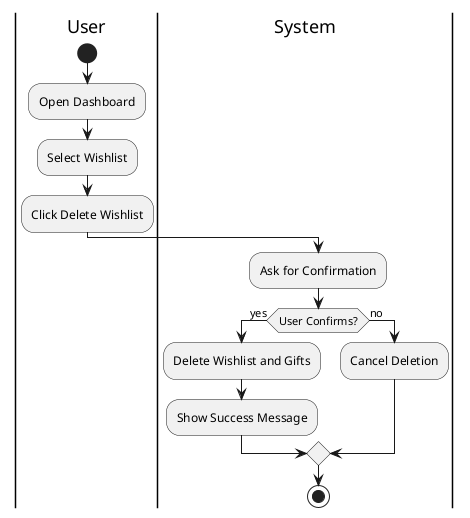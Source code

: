 @startuml
|User|
start
:Open Dashboard;
:Select Wishlist;
:Click Delete Wishlist;

|System|
:Ask for Confirmation;
if (User Confirms?) then (yes)
    :Delete Wishlist and Gifts;
    :Show Success Message;
else (no)
    :Cancel Deletion;
endif
stop
@enduml
